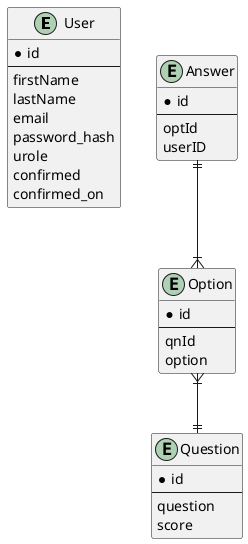 @startuml
entity User {
*id
--
firstName
lastName
email
password_hash
urole
confirmed
confirmed_on
}

entity Question {
*id
--
question
score
}

entity Option {
*id
--
qnId
option
}

entity Answer {
*id
--
optId
userID
}

Answer ||--|{ Option
Option }|--|| Question


@enduml
